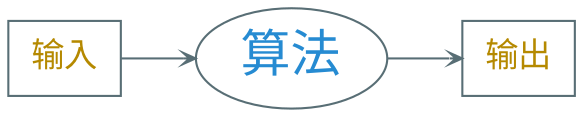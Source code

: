 digraph g {
    bgcolor=transparent
    graph [nodesep=0.5, ranksep=0.5]
    rankdir=LR
    node [shape=box, color="#586e75", fontcolor="#b58900", fontsize=16, fontname="LXGWWenKai"]
    edge [arrowhead=vee, arrowsize=0.6, color="#586e75", fontcolor="#268bd2", fontsize=16]

    输入, 输出

    node [shape=ellipse, fontcolor="#268bd2", fontsize=24]

    算法

    输入 -> 算法 -> 输出
}